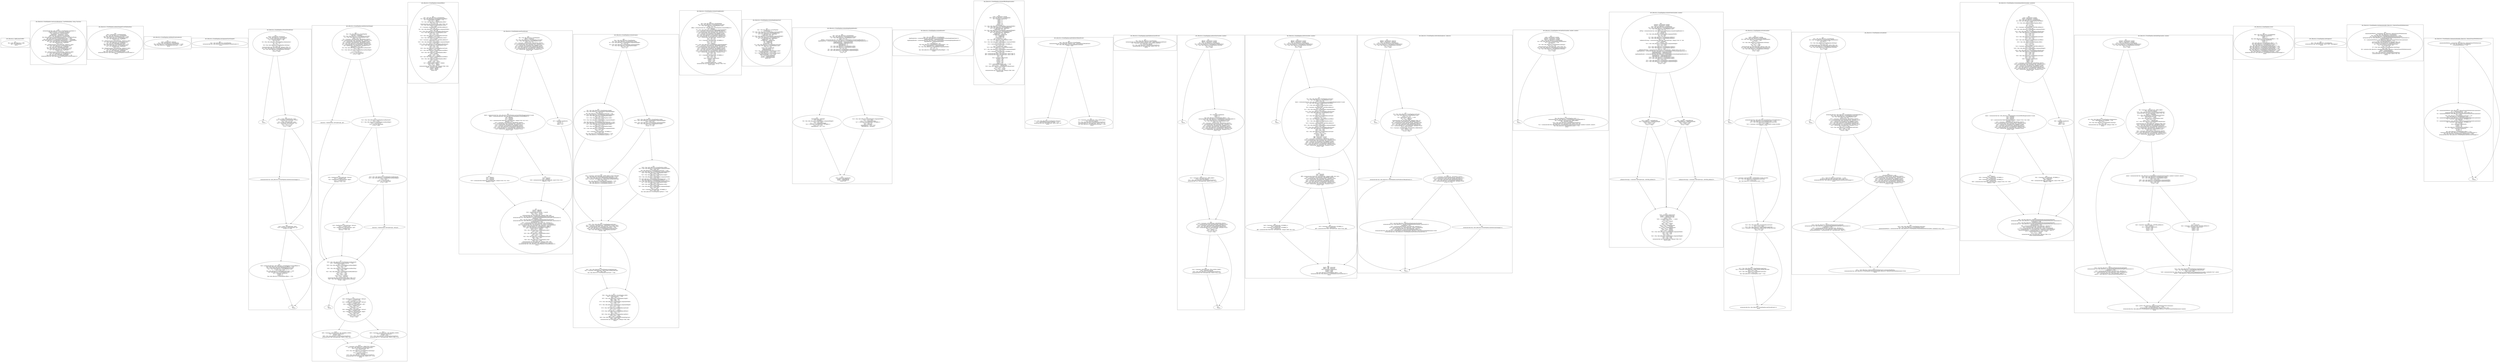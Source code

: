 digraph "44.ts" {
subgraph "cluster_@ts_files/44.ts: %dflt.[static]%dflt()" {
  label="@ts_files/44.ts: %dflt.[static]%dflt()";
  Node33240 [label="id:0
      this = this: @ts_files/44.ts: %dflt
      TAG = 'EventPipeline'
      return"];
}
subgraph "cluster_@ts_files/44.ts: EventPipeline.constructor(Broadcast, UserFileDataItem, string, Function)" {
  label="@ts_files/44.ts: EventPipeline.constructor(Broadcast, UserFileDataItem, string, Function)";
  Node83440 [label="id:0
      instanceinvoke this.<@ts_files/44.ts: EventPipeline.%instInit()>()
      broadCastParam = parameter0: Broadcast
      item = parameter1: UserFileDataItem
      timeStamp = parameter2: string
      updateMatrix = parameter3: Function
      this = this: @ts_files/44.ts: EventPipeline
      this.<@ts_files/44.ts: EventPipeline.broadCast> = broadCastParam
      this.<@ts_files/44.ts: EventPipeline.item> = item
      this.<@ts_files/44.ts: EventPipeline.timeStamp> = timeStamp
      this.<@ts_files/44.ts: EventPipeline.updateMatrix> = updateMatrix
      %0 = this.<@ts_files/44.ts: EventPipeline.item>
      %1 = %0.<@%unk/%unk: .imgWidth>
      if %1 === 0
      %2 = MediaConstants.<@%unk/%unk: .DEFAULT_SIZE>
      %3 = this.<@ts_files/44.ts: EventPipeline.item>
      %2 = %3.<@%unk/%unk: .imgWidth>
      this.<@ts_files/44.ts: EventPipeline.width> = %2
      %4 = this.<@ts_files/44.ts: EventPipeline.item>
      %5 = %4.<@%unk/%unk: .imgHeight>
      if %5 === 0
      %6 = MediaConstants.<@%unk/%unk: .DEFAULT_SIZE>
      %7 = this.<@ts_files/44.ts: EventPipeline.item>
      %6 = %7.<@%unk/%unk: .imgHeight>
      this.<@ts_files/44.ts: EventPipeline.height> = %6
      instanceinvoke this.<@ts_files/44.ts: EventPipeline.evaluateScales()>()
      return"];
}
subgraph "cluster_@ts_files/44.ts: EventPipeline.onDataChanged(UserFileDataItem)" {
  label="@ts_files/44.ts: EventPipeline.onDataChanged(UserFileDataItem)";
  Node57590 [label="id:0
      item = parameter0: UserFileDataItem
      this = this: @ts_files/44.ts: EventPipeline
      this.<@ts_files/44.ts: EventPipeline.item> = item
      %0 = this.<@ts_files/44.ts: EventPipeline.item>
      %1 = %0.<@%unk/%unk: .imgWidth>
      if %1 === 0
      %2 = MediaConstants.<@%unk/%unk: .DEFAULT_SIZE>
      %3 = this.<@ts_files/44.ts: EventPipeline.item>
      %2 = %3.<@%unk/%unk: .imgWidth>
      this.<@ts_files/44.ts: EventPipeline.width> = %2
      %4 = this.<@ts_files/44.ts: EventPipeline.item>
      %5 = %4.<@%unk/%unk: .imgHeight>
      if %5 === 0
      %6 = MediaConstants.<@%unk/%unk: .DEFAULT_SIZE>
      %7 = this.<@ts_files/44.ts: EventPipeline.item>
      %6 = %7.<@%unk/%unk: .imgHeight>
      this.<@ts_files/44.ts: EventPipeline.height> = %6
      instanceinvoke this.<@ts_files/44.ts: EventPipeline.evaluateScales()>()
      return"];
}
subgraph "cluster_@ts_files/44.ts: EventPipeline.setDefaultScale(unknown)" {
  label="@ts_files/44.ts: EventPipeline.setDefaultScale(unknown)";
  Node52150 [label="id:0
      scale = parameter0: unknown
      this = this: @ts_files/44.ts: EventPipeline
      this.<@ts_files/44.ts: EventPipeline.defaultScale> = scale
      this.<@ts_files/44.ts: EventPipeline.lastScale> = scale
      return"];
}
subgraph "cluster_@ts_files/44.ts: EventPipeline.onComponentSizeChanged()" {
  label="@ts_files/44.ts: EventPipeline.onComponentSizeChanged()";
  Node51630 [label="id:0
      this = this: @ts_files/44.ts: EventPipeline
      instanceinvoke this.<@ts_files/44.ts: EventPipeline.evaluateScales()>()
      return"];
}
subgraph "cluster_@ts_files/44.ts: EventPipeline.onTouch(TouchEvent)" {
  label="@ts_files/44.ts: EventPipeline.onTouch(TouchEvent)";
  Node46670 [label="id:0
      event = parameter0: TouchEvent
      this = this: @ts_files/44.ts: EventPipeline
      %0 = event.<@%unk/%unk: .type>
      %1 = 'onTouch trigger: ' + %0
      %2 = %1 + ', '
      %3 = this.<@ts_files/44.ts: EventPipeline.isInAnimation>
      %4 = %2 + %3
      %5 = %4 + ', '
      %6 = this.<@ts_files/44.ts: EventPipeline.isExiting>
      %7 = %5 + %6
      instanceinvoke Log.<@%unk/%unk: .debug()>(TAG, %7)
      %8 = this.<@ts_files/44.ts: EventPipeline.isInAnimation>
      %9 = this.<@ts_files/44.ts: EventPipeline.isExiting>
      %10 = %8 || %9
      if %10 != false"];
  Node46671 [label="id:1
      return"];
  Node46672 [label="id:2
      %11 = event.<@%unk/%unk: .type>
      %12 = TouchType.<@%unk/%unk: .Down>
      %13 = %11 === %12
      %14 = event.<@%unk/%unk: .type>
      %15 = TouchType.<@%unk/%unk: .Up>
      %16 = %14 === %15
      %17 = %13 || %16
      if %17 != false"];
  Node46673 [label="id:3
      instanceinvoke this.<@ts_files/44.ts: EventPipeline.emitDirectionChange()>()"];
  Node46674 [label="id:4
      %18 = event.<@%unk/%unk: .type>
      %19 = TouchType.<@%unk/%unk: .Up>
      if %18 === %19"];
  Node46675 [label="id:5
      %20 = instanceinvoke this.<@ts_files/44.ts: EventPipeline.evaluateOffset()>()
      this.<@ts_files/44.ts: EventPipeline.lastOffset> = %20
      %21 = this.<@ts_files/44.ts: EventPipeline.lastScale>
      %22 = this.<@ts_files/44.ts: EventPipeline.scale>
      %23 = %21 * %22
      this.<@ts_files/44.ts: EventPipeline.lastScale> = %23
      this.<@ts_files/44.ts: EventPipeline.scale> = 1
      %24 = newarray (number)[2]
      %24[0] = 0
      %24[1] = 0
      this.<@ts_files/44.ts: EventPipeline.offset> = %24"];
  Node46676 [label="id:6
      return"];
  Node46670 -> Node46671;
  Node46670 -> Node46672;
  Node46672 -> Node46673;
  Node46672 -> Node46674;
  Node46673 -> Node46674;
  Node46674 -> Node46675;
  Node46674 -> Node46676;
  Node46675 -> Node46676;
}
subgraph "cluster_@ts_files/44.ts: EventPipeline.emitDirectionChange()" {
  label="@ts_files/44.ts: EventPipeline.emitDirectionChange()";
  Node48440 [label="id:0
      this = this: @ts_files/44.ts: EventPipeline
      direction = undefined
      %0 = this.<@ts_files/44.ts: EventPipeline.lastScale>
      %1 = this.<@ts_files/44.ts: EventPipeline.scale>
      scale = %0 * %1
      %2 = Constants.<@%unk/%unk: .RESERVED_DIGITS>
      %3 = instanceinvoke scale.<@%unk/%unk: .toFixed()>(%2)
      %4 = staticinvoke <@%unk/%unk: .Number()>(%3)
      %5 = Constants.<@%unk/%unk: .RESERVED_DIGITS>
      %6 = this.<@ts_files/44.ts: EventPipeline.defaultScale>
      %7 = instanceinvoke %6.<@%unk/%unk: .toFixed()>(%5)
      %8 = staticinvoke <@%unk/%unk: .Number()>(%7)
      isEnlarged = %4 > %8
      %9 = this.<@ts_files/44.ts: EventPipeline.hasReachLeft>
      %10 = !%9
      %11 = this.<@ts_files/44.ts: EventPipeline.hasReachRight>
      %12 = !%11
      %13 = %10 && %12
      %14 = %13 && isEnlarged
      if %14 != false"];
  Node48441 [label="id:1
      direction = PanDirection.<@%unk/%unk: .All>"];
  Node48442 [label="id:2
      %15 = this.<@ts_files/44.ts: EventPipeline.hasReachLeft>
      %16 = !%15
      %17 = this.<@ts_files/44.ts: EventPipeline.hasReachRight>
      %18 = %16 && %17
      %19 = %18 && isEnlarged
      if %19 != false"];
  Node48443 [label="id:3
      %20 = PanDirection.<@%unk/%unk: .Vertical>
      %21 = <number>%20
      %22 = PanDirection.<@%unk/%unk: .Right>
      %23 = <number>%22
      direction = %21 | %23"];
  Node48444 [label="id:4
      %24 = this.<@ts_files/44.ts: EventPipeline.hasReachLeft>
      %25 = this.<@ts_files/44.ts: EventPipeline.hasReachRight>
      %26 = !%25
      %27 = %24 && %26
      %28 = %27 && isEnlarged
      if %28 != false"];
  Node48445 [label="id:5
      %29 = PanDirection.<@%unk/%unk: .Vertical>
      %30 = <number>%29
      %31 = PanDirection.<@%unk/%unk: .Left>
      %32 = <number>%31
      direction = %30 | %32"];
  Node48446 [label="id:6
      direction = PanDirection.<@%unk/%unk: .Vertical>"];
  Node48447 [label="id:7
      %33 = this.<@ts_files/44.ts: EventPipeline.hasReachLeft>
      %34 = 'emitDirectionChange reaches: ' + %33
      %35 = %34 + ', '
      %36 = this.<@ts_files/44.ts: EventPipeline.hasReachRight>
      %37 = %35 + %36
      %38 = %37 + ', '
      %39 = this.<@ts_files/44.ts: EventPipeline.hasReachTop>
      %40 = %38 + %39
      %41 = %40 + ', '
      %42 = this.<@ts_files/44.ts: EventPipeline.hasReachBottom>
      %43 = %41 + %42
      %44 = %43 + ', scale '
      %45 = %44 + scale
      %46 = %45 + ', direction: '
      %47 = %46 + direction
      instanceinvoke Log.<@%unk/%unk: .info()>(TAG, %47)
      %48 = this.<@ts_files/44.ts: EventPipeline.isExiting>
      if %48 != false"];
  Node48448 [label="id:8
      return"];
  Node48449 [label="id:9
      %49 = PanDirection.<@%unk/%unk: .Vertical>
      %50 = <number>%49
      %51 = direction === %50
      %52 = PanDirection.<@%unk/%unk: .Vertical>
      %53 = <number>%52
      %54 = PanDirection.<@%unk/%unk: .Left>
      %55 = <number>%54
      %56 = %53 | %55
      %57 = direction === %56
      %58 = %51 || %57
      %59 = PanDirection.<@%unk/%unk: .Vertical>
      %60 = <number>%59
      %61 = PanDirection.<@%unk/%unk: .Right>
      %62 = <number>%61
      %63 = %60 | %62
      %64 = direction === %63
      %65 = %58 || %64
      if %65 != false"];
  Node484410 [label="id:10
      %66 = Constants.<@%unk/%unk: .SET_DISABLE_SWIPE>
      %67 = newarray (boolean)[1]
      %67[0] = false
      %68 = this.<@ts_files/44.ts: EventPipeline.broadCast>
      instanceinvoke %68.<@%unk/%unk: .emit()>(%66, %67)"];
  Node484411 [label="id:11
      %69 = Constants.<@%unk/%unk: .SET_DISABLE_SWIPE>
      %70 = newarray (boolean)[1]
      %70[0] = true
      %71 = this.<@ts_files/44.ts: EventPipeline.broadCast>
      instanceinvoke %71.<@%unk/%unk: .emit()>(%69, %70)"];
  Node484412 [label="id:12
      %72 = Constants.<@%unk/%unk: .DIRECTION_CHANGE>
      %73 = this.<@ts_files/44.ts: EventPipeline.item>
      %74 = %73.<@%unk/%unk: .uri>
      %75 = %72 + %74
      %76 = this.<@ts_files/44.ts: EventPipeline.timeStamp>
      %77 = %75 + %76
      %78 = newarray (number)[1]
      %78[0] = direction
      %79 = this.<@ts_files/44.ts: EventPipeline.broadCast>
      instanceinvoke %79.<@%unk/%unk: .emit()>(%77, %78)
      return"];
  Node48440 -> Node48441;
  Node48440 -> Node48442;
  Node48441 -> Node48447;
  Node48442 -> Node48443;
  Node48442 -> Node48444;
  Node48443 -> Node48447;
  Node48444 -> Node48445;
  Node48444 -> Node48446;
  Node48445 -> Node48447;
  Node48446 -> Node48447;
  Node48447 -> Node48448;
  Node48447 -> Node48449;
  Node48449 -> Node484410;
  Node48449 -> Node484411;
  Node484410 -> Node484412;
  Node484411 -> Node484412;
}
subgraph "cluster_@ts_files/44.ts: EventPipeline.evaluateOffset()" {
  label="@ts_files/44.ts: EventPipeline.evaluateOffset()";
  Node43720 [label="id:0
      this = this: @ts_files/44.ts: EventPipeline
      %0 = this.<@ts_files/44.ts: EventPipeline.lastOffset>
      %1 = 'evaluateOffset lastOffset: ' + %0
      %2 = %1 + ', offset: '
      %3 = this.<@ts_files/44.ts: EventPipeline.offset>
      %4 = %2 + %3
      instanceinvoke Log.<@%unk/%unk: .info()>(TAG, %4)
      %5 = this.<@ts_files/44.ts: EventPipeline.center>
      %6 = %5[0]
      %7 = Constants.<@%unk/%unk: .CENTER_DEFAULT>
      %8 = %6 - %7
      %9 = this.<@ts_files/44.ts: EventPipeline.componentWidth>
      %10 = %8 * %9
      %11 = this.<@ts_files/44.ts: EventPipeline.defaultScale>
      %12 = this.<@ts_files/44.ts: EventPipeline.scale>
      %13 = %11 - %12
      %14 = %10 * %13
      %15 = this.<@ts_files/44.ts: EventPipeline.lastScale>
      centerX = %14 * %15
      %16 = this.<@ts_files/44.ts: EventPipeline.center>
      %17 = %16[1]
      %18 = Constants.<@%unk/%unk: .CENTER_DEFAULT>
      %19 = %17 - %18
      %20 = this.<@ts_files/44.ts: EventPipeline.componentHeight>
      %21 = %19 * %20
      %22 = this.<@ts_files/44.ts: EventPipeline.defaultScale>
      %23 = this.<@ts_files/44.ts: EventPipeline.scale>
      %24 = %22 - %23
      %25 = %21 * %24
      %26 = this.<@ts_files/44.ts: EventPipeline.lastScale>
      centerY = %25 * %26
      %27 = this.<@ts_files/44.ts: EventPipeline.lastOffset>
      %28 = %27[0]
      %29 = this.<@ts_files/44.ts: EventPipeline.offset>
      %30 = %29[0]
      %31 = %28 + %30
      offsetX = %31 + centerX
      %32 = this.<@ts_files/44.ts: EventPipeline.lastOffset>
      %33 = %32[1]
      %34 = this.<@ts_files/44.ts: EventPipeline.offset>
      %35 = %34[1]
      %36 = %33 + %35
      offsetY = %36 + centerY
      %37 = 'evaluateOffset offsetX: ' + offsetX
      %38 = %37 + ', offsetY: '
      %39 = %38 + offsetY
      instanceinvoke Log.<@%unk/%unk: .debug()>(TAG, %39)
      %40 = newarray (unknown)[2]
      %40[0] = offsetX
      %40[1] = offsetY
      return %40"];
}
subgraph "cluster_@ts_files/44.ts: EventPipeline.emitTouchEvent()" {
  label="@ts_files/44.ts: EventPipeline.emitTouchEvent()";
  Node43620 [label="id:0
      this = this: @ts_files/44.ts: EventPipeline
      offset = undefined
      %0 = this.<@ts_files/44.ts: EventPipeline.lastScale>
      %1 = this.<@ts_files/44.ts: EventPipeline.scale>
      scale = %0 * %1
      %2 = Constants.<@%unk/%unk: .RESERVED_DIGITS>
      %3 = instanceinvoke scale.<@%unk/%unk: .toFixed()>(%2)
      %4 = staticinvoke <@%unk/%unk: .Number()>(%3)
      %5 = Constants.<@%unk/%unk: .RESERVED_DIGITS>
      %6 = this.<@ts_files/44.ts: EventPipeline.defaultScale>
      %7 = instanceinvoke %6.<@%unk/%unk: .toFixed()>(%5)
      %8 = staticinvoke <@%unk/%unk: .Number()>(%7)
      if %4 > %8"];
  Node43621 [label="id:1
      limits = instanceinvoke this.<@ts_files/44.ts: EventPipeline.evaluateOffsetRange(number)>(scale)
      offset = instanceinvoke this.<@ts_files/44.ts: EventPipeline.evaluateOffset()>()
      %9 = offset[0]
      %10 = limits[0]
      %11 = limits[1]
      %12 = instanceinvoke MathUtils.<@%unk/%unk: .clamp()>(%9, %10, %11)
      offset[0] = %12
      %13 = Constants.<@%unk/%unk: .RESERVED_DIGITS>
      %14 = instanceinvoke scale.<@%unk/%unk: .toFixed()>(%13)
      %15 = staticinvoke <@%unk/%unk: .Number()>(%14)
      %16 = Constants.<@%unk/%unk: .RESERVED_DIGITS>
      %17 = this.<@ts_files/44.ts: EventPipeline.defaultScale>
      %18 = instanceinvoke %17.<@%unk/%unk: .toFixed()>(%16)
      %19 = staticinvoke <@%unk/%unk: .Number()>(%18)
      if %15 > %19"];
  Node43622 [label="id:2
      %20 = offset[1]
      %21 = limits[2]
      %22 = limits[3]
      %23 = instanceinvoke MathUtils.<@%unk/%unk: .clamp()>(%20, %21, %22)
      offset[1] = %23"];
  Node43623 [label="id:3
      %24 = limits[2]
      %25 = offset[1]
      %26 = instanceinvoke Math.<@%unk/%unk: .max()>(%24, %25)
      offset[1] = %26"];
  Node43624 [label="id:4
      %27 = newarray (number)[2]
      %27[0] = 0
      %27[1] = 0
      offset = %27"];
  Node43625 [label="id:5
      moveX = offset[0]
      moveY = offset[1]
      %28 = 'emitTouchEvent moveX: ' + moveX
      %29 = %28 + ', moveY: '
      %30 = %29 + moveY
      instanceinvoke Log.<@%unk/%unk: .debug()>(TAG, %30)
      %31 = new @ts_files/44.ts: %AC$EventPipeline$emitTouchEvent$0
      instanceinvoke %31.<@ts_files/44.ts: %AC$EventPipeline$emitTouchEvent$0.constructor()>()
      scaleOption = %31
      %32 = new @ts_files/44.ts: %AC$EventPipeline$emitTouchEvent$1
      instanceinvoke %32.<@ts_files/44.ts: %AC$EventPipeline$emitTouchEvent$1.constructor()>()
      translateOption = %32
      %33 = instanceinvoke Matrix4.<@%unk/%unk: .identity()>()
      %34 = instanceinvoke %33.<@%unk/%unk: .scale()>(scaleOption)
      %35 = instanceinvoke %34.<@%unk/%unk: .translate()>(translateOption)
      matrix = instanceinvoke %35.<@%unk/%unk: .copy()>()
      %36 = this.<@ts_files/44.ts: EventPipeline.lastOffset>
      %37 = 'emitTouchEvent lastOffset: ' + %36
      %38 = %37 + ', offset: '
      %39 = this.<@ts_files/44.ts: EventPipeline.offset>
      %40 = %38 + %39
      %41 = %40 + ',center: '
      %42 = this.<@ts_files/44.ts: EventPipeline.center>
      %43 = %41 + %42
      %44 = %43 + ', scale: '
      %45 = this.<@ts_files/44.ts: EventPipeline.lastScale>
      %46 = %44 + %45
      %47 = %46 + ', '
      %48 = this.<@ts_files/44.ts: EventPipeline.scale>
      %49 = %47 + %48
      instanceinvoke Log.<@%unk/%unk: .debug()>(TAG, %49)
      instanceinvoke this.<@%unk/%unk: .updateMatrix()>(matrix)
      instanceinvoke this.<@ts_files/44.ts: EventPipeline.evaluateBounds()>()
      return"];
  Node43620 -> Node43621;
  Node43620 -> Node43624;
  Node43621 -> Node43622;
  Node43621 -> Node43623;
  Node43622 -> Node43625;
  Node43623 -> Node43625;
  Node43624 -> Node43625;
}
subgraph "cluster_@ts_files/44.ts: EventPipeline.evaluateScales()" {
  label="@ts_files/44.ts: EventPipeline.evaluateScales()";
  Node43600 [label="id:0
      this = this: @ts_files/44.ts: EventPipeline
      %0 = this.<@ts_files/44.ts: EventPipeline.width>
      %1 = this.<@ts_files/44.ts: EventPipeline.componentHeight>
      %2 = %0 * %1
      %3 = this.<@ts_files/44.ts: EventPipeline.componentWidth>
      %4 = this.<@ts_files/44.ts: EventPipeline.height>
      %5 = %3 * %4
      if %2 < %5"];
  Node43601 [label="id:1
      %6 = this.<@ts_files/44.ts: EventPipeline.height>
      %7 = this.<@ts_files/44.ts: EventPipeline.componentHeight>
      %8 = %6 / %7
      this.<@ts_files/44.ts: EventPipeline.maxScale> = %8
      %9 = this.<@ts_files/44.ts: EventPipeline.componentWidth>
      %10 = this.<@ts_files/44.ts: EventPipeline.height>
      %11 = %9 * %10
      %12 = this.<@ts_files/44.ts: EventPipeline.width>
      %13 = %11 / %12
      %14 = this.<@ts_files/44.ts: EventPipeline.componentHeight>
      %15 = %13 / %14
      this.<@ts_files/44.ts: EventPipeline.doubleTapScale> = %15
      %16 = this.<@ts_files/44.ts: EventPipeline.componentHeight>
      %17 = this.<@ts_files/44.ts: EventPipeline.width>
      %18 = %16 * %17
      %19 = this.<@ts_files/44.ts: EventPipeline.height>
      %20 = %18 / %19
      %21 = this.<@ts_files/44.ts: EventPipeline.componentWidth>
      %22 = %20 / %21
      %23 = 1 - %22
      %24 = Constants.<@%unk/%unk: .NUMBER_2>
      %25 = %23 / %24
      this.<@ts_files/44.ts: EventPipeline.leftMost> = %25
      this.<@ts_files/44.ts: EventPipeline.topMost> = 0"];
  Node43602 [label="id:2
      %26 = this.<@ts_files/44.ts: EventPipeline.width>
      %27 = this.<@ts_files/44.ts: EventPipeline.componentHeight>
      %28 = %26 * %27
      %29 = this.<@ts_files/44.ts: EventPipeline.componentWidth>
      %30 = this.<@ts_files/44.ts: EventPipeline.height>
      %31 = %29 * %30
      if %28 === %31"];
  Node43603 [label="id:3
      %32 = Constants.<@%unk/%unk: .SAME_RATIO_SCALE_FACTOR>
      this.<@ts_files/44.ts: EventPipeline.doubleTapScale> = %32
      %33 = this.<@ts_files/44.ts: EventPipeline.doubleTapScale>
      %34 = Constants.<@%unk/%unk: .MAX_SCALE_EXTRA_FACTOR>
      %35 = %33 * %34
      this.<@ts_files/44.ts: EventPipeline.maxScale> = %35
      this.<@ts_files/44.ts: EventPipeline.leftMost> = 0
      this.<@ts_files/44.ts: EventPipeline.topMost> = 0"];
  Node43604 [label="id:4
      %36 = this.<@ts_files/44.ts: EventPipeline.width>
      %37 = this.<@ts_files/44.ts: EventPipeline.componentWidth>
      %38 = %36 / %37
      this.<@ts_files/44.ts: EventPipeline.maxScale> = %38
      %39 = this.<@ts_files/44.ts: EventPipeline.componentHeight>
      %40 = this.<@ts_files/44.ts: EventPipeline.width>
      %41 = %39 * %40
      %42 = this.<@ts_files/44.ts: EventPipeline.height>
      %43 = %41 / %42
      %44 = this.<@ts_files/44.ts: EventPipeline.componentWidth>
      %45 = %43 / %44
      this.<@ts_files/44.ts: EventPipeline.doubleTapScale> = %45
      this.<@ts_files/44.ts: EventPipeline.leftMost> = 0
      %46 = this.<@ts_files/44.ts: EventPipeline.componentWidth>
      %47 = this.<@ts_files/44.ts: EventPipeline.height>
      %48 = %46 * %47
      %49 = this.<@ts_files/44.ts: EventPipeline.width>
      %50 = %48 / %49
      %51 = this.<@ts_files/44.ts: EventPipeline.componentHeight>
      %52 = %50 / %51
      %53 = 1 - %52
      %54 = Constants.<@%unk/%unk: .NUMBER_2>
      %55 = %53 / %54
      this.<@ts_files/44.ts: EventPipeline.topMost> = %55"];
  Node43605 [label="id:5
      %56 = this.<@ts_files/44.ts: EventPipeline.maxScale>
      %57 = Constants.<@%unk/%unk: .COMPONENT_SCALE_CEIL>
      %58 = instanceinvoke Math.<@%unk/%unk: .max()>(%56, %57)
      this.<@ts_files/44.ts: EventPipeline.maxScale> = %58
      %59 = this.<@ts_files/44.ts: EventPipeline.doubleTapScale>
      %60 = this.<@ts_files/44.ts: EventPipeline.maxScale>
      if %59 > %60"];
  Node43606 [label="id:6
      %61 = this.<@ts_files/44.ts: EventPipeline.doubleTapScale>
      %62 = Constants.<@%unk/%unk: .MAX_SCALE_EXTRA_FACTOR>
      %63 = %61 * %62
      this.<@ts_files/44.ts: EventPipeline.maxScale> = %63"];
  Node43607 [label="id:7
      %64 = this.<@ts_files/44.ts: EventPipeline.width>
      %65 = 'evaluateScales: ' + %64
      %66 = %65 + '*'
      %67 = this.<@ts_files/44.ts: EventPipeline.height>
      %68 = %66 + %67
      %69 = %68 + ' &'
      %70 = this.<@ts_files/44.ts: EventPipeline.componentWidth>
      %71 = %69 + %70
      %72 = %71 + '*'
      %73 = this.<@ts_files/44.ts: EventPipeline.componentHeight>
      %74 = %72 + %73
      %75 = %74 + ',max: '
      %76 = this.<@ts_files/44.ts: EventPipeline.maxScale>
      %77 = %75 + %76
      %78 = %77 + ', most: ['
      %79 = this.<@ts_files/44.ts: EventPipeline.leftMost>
      %80 = %78 + %79
      %81 = %80 + ','
      %82 = this.<@ts_files/44.ts: EventPipeline.topMost>
      %83 = %81 + %82
      %84 = %83 + '], double: '
      %85 = this.<@ts_files/44.ts: EventPipeline.doubleTapScale>
      %86 = %84 + %85
      instanceinvoke Log.<@%unk/%unk: .debug()>(TAG, %86)
      return"];
  Node43600 -> Node43601;
  Node43600 -> Node43602;
  Node43601 -> Node43605;
  Node43602 -> Node43603;
  Node43602 -> Node43604;
  Node43603 -> Node43605;
  Node43604 -> Node43605;
  Node43605 -> Node43606;
  Node43605 -> Node43607;
  Node43606 -> Node43607;
}
subgraph "cluster_@ts_files/44.ts: EventPipeline.evaluateCompBounds()" {
  label="@ts_files/44.ts: EventPipeline.evaluateCompBounds()";
  Node47750 [label="id:0
      this = this: @ts_files/44.ts: EventPipeline
      %0 = this.<@ts_files/44.ts: EventPipeline.lastScale>
      %1 = this.<@ts_files/44.ts: EventPipeline.scale>
      scale = %0 * %1
      offset = instanceinvoke this.<@ts_files/44.ts: EventPipeline.evaluateOffset()>()
      %2 = offset[0]
      %3 = this.<@ts_files/44.ts: EventPipeline.componentWidth>
      %4 = Constants.<@%unk/%unk: .RESERVED_DIGITS>
      %5 = instanceinvoke scale.<@%unk/%unk: .toFixed()>(%4)
      %6 = staticinvoke <@%unk/%unk: .Number()>(%5)
      %7 = Constants.<@%unk/%unk: .RESERVED_DIGITS>
      %8 = this.<@ts_files/44.ts: EventPipeline.defaultScale>
      %9 = instanceinvoke %8.<@%unk/%unk: .toFixed()>(%7)
      %10 = staticinvoke <@%unk/%unk: .Number()>(%9)
      %11 = %6 - %10
      %12 = %3 * %11
      %13 = Constants.<@%unk/%unk: .NUMBER_2>
      %14 = %12 / %13
      %15 = %2 - %14
      %16 = offset[1]
      %17 = this.<@ts_files/44.ts: EventPipeline.componentHeight>
      %18 = Constants.<@%unk/%unk: .RESERVED_DIGITS>
      %19 = instanceinvoke scale.<@%unk/%unk: .toFixed()>(%18)
      %20 = staticinvoke <@%unk/%unk: .Number()>(%19)
      %21 = Constants.<@%unk/%unk: .RESERVED_DIGITS>
      %22 = this.<@ts_files/44.ts: EventPipeline.defaultScale>
      %23 = instanceinvoke %22.<@%unk/%unk: .toFixed()>(%21)
      %24 = staticinvoke <@%unk/%unk: .Number()>(%23)
      %25 = %20 - %24
      %26 = %17 * %25
      %27 = Constants.<@%unk/%unk: .NUMBER_2>
      %28 = %26 / %27
      %29 = %16 - %28
      %30 = newarray (unknown)[2]
      %30[0] = %15
      %30[1] = %29
      result = %30
      %31 = 'evaluateCompBounds: ' + result
      instanceinvoke Log.<@%unk/%unk: .debug()>(TAG, %31)
      return result"];
}
subgraph "cluster_@ts_files/44.ts: EventPipeline.evaluateImgDisplaySize()" {
  label="@ts_files/44.ts: EventPipeline.evaluateImgDisplaySize()";
  Node51790 [label="id:0
      this = this: @ts_files/44.ts: EventPipeline
      screenScale = 1
      %0 = this.<@ts_files/44.ts: EventPipeline.componentWidth>
      %1 = this.<@ts_files/44.ts: EventPipeline.item>
      %2 = %1.<@%unk/%unk: .imgWidth>
      widthScale = %0 / %2
      %3 = this.<@ts_files/44.ts: EventPipeline.componentHeight>
      %4 = this.<@ts_files/44.ts: EventPipeline.item>
      %5 = %4.<@%unk/%unk: .imgHeight>
      heightScale = %3 / %5
      if widthScale > heightScale
      %6 = heightScale
      %6 = widthScale
      screenScale = %6
      %7 = this.<@ts_files/44.ts: EventPipeline.lastScale>
      %8 = this.<@ts_files/44.ts: EventPipeline.scale>
      %9 = %7 * %8
      scale = %9 * screenScale
      imgDisplayWidth = 0
      imgDisplayHeight = 0
      %10 = this.<@ts_files/44.ts: EventPipeline.width>
      imgDisplayWidth = %10 * scale
      %11 = this.<@ts_files/44.ts: EventPipeline.height>
      imgDisplayHeight = %11 * scale
      %12 = newarray (number)[2]
      %12[0] = imgDisplayWidth
      %12[1] = imgDisplayHeight
      return %12"];
}
subgraph "cluster_@ts_files/44.ts: EventPipeline.evaluateImgDisplayBounds()" {
  label="@ts_files/44.ts: EventPipeline.evaluateImgDisplayBounds()";
  Node53870 [label="id:0
      this = this: @ts_files/44.ts: EventPipeline
      %0 = this.<@ts_files/44.ts: EventPipeline.lastScale>
      %1 = this.<@ts_files/44.ts: EventPipeline.scale>
      scale = %0 * %1
      leftTop = instanceinvoke this.<@ts_files/44.ts: EventPipeline.evaluateCompBounds()>()
      imgDisplaySize = instanceinvoke this.<@ts_files/44.ts: EventPipeline.evaluateImgDisplaySize()>()
      imgDisplayWidth = imgDisplaySize[0]
      imgDisplayHeight = imgDisplaySize[1]
      imgLeftBound = 0
      imgTopBound = 0
      %2 = this.<@ts_files/44.ts: EventPipeline.width>
      %3 = this.<@ts_files/44.ts: EventPipeline.height>
      %4 = %2 / %3
      %5 = this.<@ts_files/44.ts: EventPipeline.componentWidth>
      %6 = this.<@ts_files/44.ts: EventPipeline.componentHeight>
      %7 = %5 / %6
      if %4 > %7"];
  Node53871 [label="id:1
      imgLeftBound = leftTop[0]
      %8 = leftTop[1]
      %9 = this.<@ts_files/44.ts: EventPipeline.componentHeight>
      %10 = %9 * scale
      %11 = %10 - imgDisplayHeight
      %12 = Constants.<@%unk/%unk: .NUMBER_2>
      %13 = %11 / %12
      imgTopBound = %8 + %13"];
  Node53872 [label="id:2
      %14 = this.<@ts_files/44.ts: EventPipeline.componentWidth>
      %15 = %14 * scale
      %16 = %15 - imgDisplayWidth
      %17 = Constants.<@%unk/%unk: .NUMBER_2>
      %18 = %16 / %17
      %19 = leftTop[0]
      imgLeftBound = %18 + %19
      imgTopBound = leftTop[1]"];
  Node53873 [label="id:3
      %20 = newarray (number)[2]
      %20[0] = imgLeftBound
      %20[1] = imgTopBound
      return %20"];
  Node53870 -> Node53871;
  Node53870 -> Node53872;
  Node53871 -> Node53873;
  Node53872 -> Node53873;
}
subgraph "cluster_@ts_files/44.ts: EventPipeline.evaluateBounds()" {
  label="@ts_files/44.ts: EventPipeline.evaluateBounds()";
  Node43760 [label="id:0
      this = this: @ts_files/44.ts: EventPipeline
      imgDisplaySize = instanceinvoke this.<@ts_files/44.ts: EventPipeline.evaluateImgDisplaySize()>()
      imgDisplayWidth = imgDisplaySize[0]
      imgDisplayBounds = instanceinvoke this.<@ts_files/44.ts: EventPipeline.evaluateImgDisplayBounds()>()
      imgLeftBound = imgDisplayBounds[0]
      %0 = -1
      %1 = imgLeftBound > %0
      this.<@ts_files/44.ts: EventPipeline.hasReachLeft> = %1
      %2 = imgLeftBound + imgDisplayWidth
      %3 = this.<@ts_files/44.ts: EventPipeline.componentWidth>
      %4 = %3 + 1
      %5 = %2 < %4
      this.<@ts_files/44.ts: EventPipeline.hasReachRight> = %5
      return"];
}
subgraph "cluster_@ts_files/44.ts: EventPipeline.evaluateOffsetRange(number)" {
  label="@ts_files/44.ts: EventPipeline.evaluateOffsetRange(number)";
  Node55140 [label="id:0
      scale = parameter0: number
      this = this: @ts_files/44.ts: EventPipeline
      %0 = newarray (number)[4]
      %0[0] = 0
      %0[1] = 0
      %0[2] = 0
      %0[3] = 0
      result = %0
      screenScale = 1
      %1 = this.<@ts_files/44.ts: EventPipeline.componentWidth>
      %2 = this.<@ts_files/44.ts: EventPipeline.item>
      %3 = %2.<@%unk/%unk: .imgWidth>
      widthScale = %1 / %3
      %4 = this.<@ts_files/44.ts: EventPipeline.componentHeight>
      %5 = this.<@ts_files/44.ts: EventPipeline.item>
      %6 = %5.<@%unk/%unk: .imgHeight>
      heightScale = %4 / %6
      if widthScale > heightScale
      %7 = heightScale
      %7 = widthScale
      screenScale = %7
      %8 = screenScale * scale
      %9 = this.<@ts_files/44.ts: EventPipeline.width>
      %10 = %8 * %9
      %11 = this.<@ts_files/44.ts: EventPipeline.componentWidth>
      %12 = %10 - %11
      %13 = Constants.<@%unk/%unk: .NUMBER_2>
      left = %12 / %13
      %14 = screenScale * scale
      %15 = this.<@ts_files/44.ts: EventPipeline.height>
      %16 = %14 * %15
      %17 = this.<@ts_files/44.ts: EventPipeline.componentHeight>
      %18 = %16 - %17
      %19 = Constants.<@%unk/%unk: .NUMBER_2>
      top = %18 / %19
      top = instanceinvoke Math.<@%unk/%unk: .max()>(top, 0)
      left = instanceinvoke Math.<@%unk/%unk: .max()>(left, 0)
      %20 = -left
      %21 = -top
      %22 = newarray (unknown)[4]
      %22[0] = %20
      %22[1] = left
      %22[2] = %21
      %22[3] = top
      result = %22
      %23 = 'evaluateOffsetRange scale: ' + scale
      %24 = %23 + ', defaultScale: '
      %25 = this.<@ts_files/44.ts: EventPipeline.defaultScale>
      %26 = %24 + %25
      %27 = %26 + ', result: '
      %28 = %27 + result
      instanceinvoke Log.<@%unk/%unk: .debug()>(TAG, %28)
      return result"];
}
subgraph "cluster_@ts_files/44.ts: EventPipeline.emitPullDownToBackEvent()" {
  label="@ts_files/44.ts: EventPipeline.emitPullDownToBackEvent()";
  Node52320 [label="id:0
      this = this: @ts_files/44.ts: EventPipeline
      instanceinvoke Log.<@%unk/%unk: .debug()>(TAG, 'emitPullDownToBackEvent')
      %0 = this.<@ts_files/44.ts: EventPipeline.isExiting>
      if %0 != false"];
  Node52321 [label="id:1
      %1 = this.<@ts_files/44.ts: EventPipeline.isExiting>
      %2 = 'emitPullDownToBack isExiting: ' + %1
      instanceinvoke Log.<@%unk/%unk: .info()>(TAG, %2)
      return"];
  Node52322 [label="id:2
      %3 = Constants.<@%unk/%unk: .PULL_DOWN_END>
      %4 = newarray (any)[0]
      %5 = this.<@ts_files/44.ts: EventPipeline.broadCast>
      instanceinvoke %5.<@%unk/%unk: .emit()>(%3, %4)
      this.<@ts_files/44.ts: EventPipeline.isExiting> = true
      return"];
  Node52320 -> Node52321;
  Node52320 -> Node52322;
}
subgraph "cluster_@ts_files/44.ts: EventPipeline.emitPullDownCancelEvent()" {
  label="@ts_files/44.ts: EventPipeline.emitPullDownCancelEvent()";
  Node52500 [label="id:0
      this = this: @ts_files/44.ts: EventPipeline
      instanceinvoke Log.<@%unk/%unk: .debug()>(TAG, 'emitPullDownCancelEvent')
      %0 = Constants.<@%unk/%unk: .PULL_DOWN_CANCEL>
      %1 = newarray (any)[0]
      %2 = this.<@ts_files/44.ts: EventPipeline.broadCast>
      instanceinvoke %2.<@%unk/%unk: .emit()>(%0, %1)
      return"];
}
subgraph "cluster_@ts_files/44.ts: EventPipeline.onMoveStart(number, number)" {
  label="@ts_files/44.ts: EventPipeline.onMoveStart(number, number)";
  Node54300 [label="id:0
      offsetX = parameter0: number
      offsetY = parameter1: number
      this = this: @ts_files/44.ts: EventPipeline
      %0 = this.<@ts_files/44.ts: EventPipeline.isInAnimation>
      %1 = this.<@ts_files/44.ts: EventPipeline.isExiting>
      %2 = %0 || %1
      if %2 != false"];
  Node54301 [label="id:1
      return"];
  Node54302 [label="id:2
      %3 = newarray (number)[2]
      %3[0] = 0
      %3[1] = 0
      this.<@ts_files/44.ts: EventPipeline.offset> = %3
      instanceinvoke this.<@ts_files/44.ts: EventPipeline.evaluateBounds()>()
      %4 = this.<@ts_files/44.ts: EventPipeline.lastScale>
      %5 = this.<@ts_files/44.ts: EventPipeline.scale>
      scale = %4 * %5
      %6 = Constants.<@%unk/%unk: .RESERVED_DIGITS>
      %7 = instanceinvoke scale.<@%unk/%unk: .toFixed()>(%6)
      %8 = staticinvoke <@%unk/%unk: .Number()>(%7)
      %9 = Constants.<@%unk/%unk: .RESERVED_DIGITS>
      %10 = this.<@ts_files/44.ts: EventPipeline.defaultScale>
      %11 = instanceinvoke %10.<@%unk/%unk: .toFixed()>(%9)
      %12 = staticinvoke <@%unk/%unk: .Number()>(%11)
      if %8 > %12"];
  Node54303 [label="id:3
      %13 = Constants.<@%unk/%unk: .HIDE_BARS>
      %14 = newarray (any)[0]
      %15 = this.<@ts_files/44.ts: EventPipeline.broadCast>
      instanceinvoke %15.<@%unk/%unk: .emit()>(%13, %14)"];
  Node54304 [label="id:4
      %16 = Constants.<@%unk/%unk: .RESERVED_DIGITS>
      %17 = instanceinvoke scale.<@%unk/%unk: .toFixed()>(%16)
      %18 = Constants.<@%unk/%unk: .RESERVED_DIGITS>
      %19 = this.<@ts_files/44.ts: EventPipeline.defaultScale>
      %20 = instanceinvoke %19.<@%unk/%unk: .toFixed()>(%18)
      %21 = %17 === %20
      %22 = offsetY > 0
      %23 = %21 && %22
      if %23 != false"];
  Node54305 [label="id:5
      %24 = Constants.<@%unk/%unk: .PULL_DOWN_START>
      %25 = newarray (any)[0]
      %26 = this.<@ts_files/44.ts: EventPipeline.broadCast>
      instanceinvoke %26.<@%unk/%unk: .emit()>(%24, %25)"];
  Node54306 [label="id:6
      return"];
  Node54300 -> Node54301;
  Node54300 -> Node54302;
  Node54302 -> Node54303;
  Node54302 -> Node54304;
  Node54303 -> Node54304;
  Node54304 -> Node54305;
  Node54304 -> Node54306;
  Node54305 -> Node54306;
}
subgraph "cluster_@ts_files/44.ts: EventPipeline.onMove(number, number)" {
  label="@ts_files/44.ts: EventPipeline.onMove(number, number)";
  Node49040 [label="id:0
      offsetX = parameter0: number
      offsetY = parameter1: number
      this = this: @ts_files/44.ts: EventPipeline
      %0 = this.<@ts_files/44.ts: EventPipeline.isInAnimation>
      %1 = this.<@ts_files/44.ts: EventPipeline.isExiting>
      %2 = %0 || %1
      if %2 != false"];
  Node49041 [label="id:1
      return"];
  Node49042 [label="id:2
      %3 = this.<@ts_files/44.ts: EventPipeline.lastScale>
      %4 = this.<@ts_files/44.ts: EventPipeline.scale>
      scale = %3 * %4
      limits = instanceinvoke this.<@ts_files/44.ts: EventPipeline.evaluateOffsetRange(number)>(scale)
      %5 = this.<@ts_files/44.ts: EventPipeline.lastOffset>
      %6 = %5[0]
      %7 = this.<@ts_files/44.ts: EventPipeline.center>
      %8 = %7[0]
      %9 = Constants.<@%unk/%unk: .CENTER_DEFAULT>
      %10 = %8 - %9
      %11 = this.<@ts_files/44.ts: EventPipeline.componentWidth>
      %12 = %10 * %11
      %13 = this.<@ts_files/44.ts: EventPipeline.defaultScale>
      %14 = this.<@ts_files/44.ts: EventPipeline.scale>
      %15 = %13 - %14
      %16 = %12 * %15
      %17 = this.<@ts_files/44.ts: EventPipeline.lastScale>
      %18 = %16 * %17
      measureX = %6 + %18
      %19 = this.<@ts_files/44.ts: EventPipeline.lastOffset>
      %20 = %19[1]
      %21 = this.<@ts_files/44.ts: EventPipeline.center>
      %22 = %21[1]
      %23 = Constants.<@%unk/%unk: .CENTER_DEFAULT>
      %24 = %22 - %23
      %25 = this.<@ts_files/44.ts: EventPipeline.componentHeight>
      %26 = %24 * %25
      %27 = this.<@ts_files/44.ts: EventPipeline.defaultScale>
      %28 = this.<@ts_files/44.ts: EventPipeline.scale>
      %29 = %27 - %28
      %30 = %26 * %29
      %31 = this.<@ts_files/44.ts: EventPipeline.lastScale>
      %32 = %30 * %31
      measureY = %20 + %32
      moveX = offsetX
      moveY = offsetY
      offX = measureX + moveX
      offY = measureY + moveY
      %33 = Constants.<@%unk/%unk: .RESERVED_DIGITS>
      %34 = instanceinvoke scale.<@%unk/%unk: .toFixed()>(%33)
      %35 = staticinvoke <@%unk/%unk: .Number()>(%34)
      %36 = Constants.<@%unk/%unk: .RESERVED_DIGITS>
      %37 = this.<@ts_files/44.ts: EventPipeline.defaultScale>
      %38 = instanceinvoke %37.<@%unk/%unk: .toFixed()>(%36)
      %39 = staticinvoke <@%unk/%unk: .Number()>(%38)
      if %35 > %39"];
  Node49043 [label="id:3
      %40 = limits[0]
      %41 = limits[1]
      offX = instanceinvoke MathUtils.<@%unk/%unk: .clamp()>(offX, %40, %41)
      %42 = Constants.<@%unk/%unk: .RESERVED_DIGITS>
      %43 = instanceinvoke scale.<@%unk/%unk: .toFixed()>(%42)
      %44 = staticinvoke <@%unk/%unk: .Number()>(%43)
      %45 = Constants.<@%unk/%unk: .RESERVED_DIGITS>
      %46 = this.<@ts_files/44.ts: EventPipeline.defaultScale>
      %47 = instanceinvoke %46.<@%unk/%unk: .toFixed()>(%45)
      %48 = staticinvoke <@%unk/%unk: .Number()>(%47)
      if %44 > %48"];
  Node49044 [label="id:4
      %49 = Constants.<@%unk/%unk: .NUMBER_2>
      %50 = limits[%49]
      %51 = Constants.<@%unk/%unk: .NUMBER_3>
      %52 = limits[%51]
      offY = instanceinvoke MathUtils.<@%unk/%unk: .clamp()>(offY, %50, %52)"];
  Node49045 [label="id:5
      %53 = Constants.<@%unk/%unk: .NUMBER_2>
      %54 = limits[%53]
      offY = instanceinvoke Math.<@%unk/%unk: .max()>(%54, offY)"];
  Node49046 [label="id:6
      tmpX = offX - measureX
      tmpY = offY - measureY
      %55 = newarray (unknown)[2]
      %55[0] = tmpX
      %55[1] = tmpY
      this.<@ts_files/44.ts: EventPipeline.offset> = %55
      instanceinvoke this.<@ts_files/44.ts: EventPipeline.emitTouchEvent()>()
      return"];
  Node49040 -> Node49041;
  Node49040 -> Node49042;
  Node49042 -> Node49043;
  Node49042 -> Node49046;
  Node49043 -> Node49044;
  Node49043 -> Node49045;
  Node49044 -> Node49046;
  Node49045 -> Node49046;
}
subgraph "cluster_@ts_files/44.ts: EventPipeline.onMoveEnd(unknown, unknown)" {
  label="@ts_files/44.ts: EventPipeline.onMoveEnd(unknown, unknown)";
  Node54530 [label="id:0
      offsetX = parameter0: unknown
      offsetY = parameter1: unknown
      this = this: @ts_files/44.ts: EventPipeline
      %0 = this.<@ts_files/44.ts: EventPipeline.isInAnimation>
      %1 = this.<@ts_files/44.ts: EventPipeline.isExiting>
      %2 = %0 || %1
      if %2 != false"];
  Node54531 [label="id:1
      return"];
  Node54532 [label="id:2
      %3 = this.<@ts_files/44.ts: EventPipeline.lastScale>
      %4 = this.<@ts_files/44.ts: EventPipeline.scale>
      scale = %3 * %4
      %5 = 'onMoveEnd: scale is ' + scale
      %6 = %5 + ' offsetY is '
      %7 = %6 + offsetY
      instanceinvoke Log.<@%unk/%unk: .debug()>(TAG, %7)
      %8 = Constants.<@%unk/%unk: .RESERVED_DIGITS>
      %9 = instanceinvoke scale.<@%unk/%unk: .toFixed()>(%8)
      %10 = Constants.<@%unk/%unk: .RESERVED_DIGITS>
      %11 = this.<@ts_files/44.ts: EventPipeline.defaultScale>
      %12 = instanceinvoke %11.<@%unk/%unk: .toFixed()>(%10)
      %13 = %9 === %12
      %14 = Constants.<@%unk/%unk: .PULL_DOWN_THRESHOLD>
      %15 = offsetY > %14
      %16 = %13 && %15
      if %16 != false"];
  Node54533 [label="id:3
      instanceinvoke this.<@ts_files/44.ts: EventPipeline.emitPullDownToBackEvent()>()"];
  Node54534 [label="id:4
      %17 = Constants.<@%unk/%unk: .RESERVED_DIGITS>
      %18 = instanceinvoke scale.<@%unk/%unk: .toFixed()>(%17)
      %19 = Constants.<@%unk/%unk: .RESERVED_DIGITS>
      %20 = this.<@ts_files/44.ts: EventPipeline.defaultScale>
      %21 = instanceinvoke %20.<@%unk/%unk: .toFixed()>(%19)
      if %18 === %21"];
  Node54535 [label="id:5
      %22 = new @ts_files/44.ts: %AC$EventPipeline$onMoveEnd$2
      instanceinvoke %22.<@ts_files/44.ts: %AC$EventPipeline$onMoveEnd$2.constructor()>()
      scaleOption = %22
      %23 = instanceinvoke Matrix4.<@%unk/%unk: .identity()>()
      %24 = instanceinvoke %23.<@%unk/%unk: .scale()>(scaleOption)
      %25 = instanceinvoke %24.<@%unk/%unk: .copy()>()
      %26 = <@ts_files/44.ts: Matrix4TransitWithMatrix4x4>%25
      instanceinvoke this.<@ts_files/44.ts: EventPipeline.startAnimation(@ts_files/44.ts: Matrix4TransitWithMatrix4x4)>(%26)
      instanceinvoke this.<@ts_files/44.ts: EventPipeline.emitPullDownCancelEvent()>()"];
  Node54536 [label="id:6
      instanceinvoke this.<@ts_files/44.ts: EventPipeline.emitDirectionChange()>()"];
  Node54537 [label="id:7
      return"];
  Node54530 -> Node54531;
  Node54530 -> Node54532;
  Node54532 -> Node54533;
  Node54532 -> Node54534;
  Node54533 -> Node54537;
  Node54534 -> Node54535;
  Node54534 -> Node54536;
  Node54535 -> Node54537;
  Node54536 -> Node54537;
}
subgraph "cluster_@ts_files/44.ts: EventPipeline.onScaleStart(number, number, number)" {
  label="@ts_files/44.ts: EventPipeline.onScaleStart(number, number, number)";
  Node62360 [label="id:0
      scale = parameter0: number
      centerX = parameter1: number
      centerY = parameter2: number
      this = this: @ts_files/44.ts: EventPipeline
      %0 = this.<@ts_files/44.ts: EventPipeline.isInAnimation>
      %1 = 'onScaleStart: ' + %0
      %2 = %1 + ', '
      %3 = this.<@ts_files/44.ts: EventPipeline.isExiting>
      %4 = %2 + %3
      instanceinvoke Log.<@%unk/%unk: .info()>(TAG, %4)
      %5 = this.<@ts_files/44.ts: EventPipeline.isInAnimation>
      %6 = this.<@ts_files/44.ts: EventPipeline.isExiting>
      %7 = %5 || %6
      if %7 != false"];
  Node62361 [label="id:1
      return"];
  Node62362 [label="id:2
      this.<@ts_files/44.ts: EventPipeline.scale> = 1
      instanceinvoke this.<@ts_files/44.ts: EventPipeline.evaluateBounds()>()
      %8 = Constants.<@%unk/%unk: .HIDE_BARS>
      %9 = newarray (any)[0]
      %10 = this.<@ts_files/44.ts: EventPipeline.broadCast>
      instanceinvoke %10.<@%unk/%unk: .emit()>(%8, %9)
      %11 = instanceinvoke this.<@ts_files/44.ts: EventPipeline.evaluateCenter(number, number)>(centerX, centerY)
      this.<@ts_files/44.ts: EventPipeline.center> = %11
      return"];
  Node62360 -> Node62361;
  Node62360 -> Node62362;
}
subgraph "cluster_@ts_files/44.ts: EventPipeline.evaluateCenter(number, number)" {
  label="@ts_files/44.ts: EventPipeline.evaluateCenter(number, number)";
  Node57400 [label="id:0
      centerX = parameter0: number
      centerY = parameter1: number
      this = this: @ts_files/44.ts: EventPipeline
      %0 = this.<@ts_files/44.ts: EventPipeline.lastScale>
      %1 = this.<@ts_files/44.ts: EventPipeline.scale>
      scale = %0 * %1
      leftTop = instanceinvoke this.<@ts_files/44.ts: EventPipeline.evaluateCompBounds()>()
      %2 = leftTop[0]
      %3 = centerX - %2
      %4 = this.<@ts_files/44.ts: EventPipeline.componentWidth>
      %5 = %4 * scale
      %6 = %3 / %5
      %7 = this.<@ts_files/44.ts: EventPipeline.leftMost>
      %8 = this.<@ts_files/44.ts: EventPipeline.leftMost>
      %9 = 1 - %8
      cxRelativeToComp = instanceinvoke MathUtils.<@%unk/%unk: .clamp()>(%6, %7, %9)
      %10 = leftTop[1]
      %11 = centerY - %10
      %12 = this.<@ts_files/44.ts: EventPipeline.componentHeight>
      %13 = %12 * scale
      %14 = %11 / %13
      %15 = this.<@ts_files/44.ts: EventPipeline.topMost>
      %16 = this.<@ts_files/44.ts: EventPipeline.topMost>
      %17 = 1 - %16
      cyRelativeToComp = instanceinvoke MathUtils.<@%unk/%unk: .clamp()>(%14, %15, %17)
      imgDisplaySize = instanceinvoke this.<@ts_files/44.ts: EventPipeline.evaluateImgDisplaySize()>()
      imgDisplayWidth = imgDisplaySize[0]
      imgDisplayHeight = imgDisplaySize[1]
      imgDisplayBounds = instanceinvoke this.<@ts_files/44.ts: EventPipeline.evaluateImgDisplayBounds()>()
      imgLeftBound = imgDisplayBounds[0]
      imgTopBound = imgDisplayBounds[1]
      %18 = this.<@ts_files/44.ts: EventPipeline.width>
      %19 = this.<@ts_files/44.ts: EventPipeline.height>
      %20 = %18 / %19
      %21 = this.<@ts_files/44.ts: EventPipeline.componentWidth>
      %22 = this.<@ts_files/44.ts: EventPipeline.componentHeight>
      %23 = %21 / %22
      if %20 > %23"];
  Node57401 [label="id:1
      %24 = centerY < imgTopBound
      %25 = imgTopBound + imgDisplayHeight
      %26 = centerY > %25
      %27 = %24 || %26
      if %27 != false"];
  Node57402 [label="id:2
      cyRelativeToComp = Constants.<@%unk/%unk: .CENTER_DEFAULT>"];
  Node57403 [label="id:3
      %28 = newarray (unknown)[2]
      %28[0] = cxRelativeToComp
      %28[1] = cyRelativeToComp
      center = %28
      %29 = 'evaluateCenter center: ' + center
      %30 = %29 + ', '
      %31 = %30 + centerX
      %32 = %31 + ','
      %33 = %32 + centerY
      %34 = %33 + ',size: '
      %35 = %34 + imgDisplaySize
      %36 = %35 + ', bounds: '
      %37 = %36 + imgDisplayBounds
      %38 = %37 + ', leftTop: '
      %39 = %38 + leftTop
      %40 = %39 + ',compSize: '
      %41 = this.<@ts_files/44.ts: EventPipeline.componentWidth>
      %42 = %41 * scale
      %43 = %40 + %42
      %44 = %43 + ','
      %45 = this.<@ts_files/44.ts: EventPipeline.componentHeight>
      %46 = %45 * scale
      %47 = %44 + %46
      instanceinvoke Log.<@%unk/%unk: .debug()>(TAG, %47)
      return center"];
  Node57404 [label="id:4
      %48 = centerX < imgLeftBound
      %49 = imgLeftBound + imgDisplayWidth
      %50 = centerX > %49
      %51 = %48 || %50
      if %51 != false"];
  Node57405 [label="id:5
      cxRelativeToComp = Constants.<@%unk/%unk: .CENTER_DEFAULT>"];
  Node57400 -> Node57401;
  Node57400 -> Node57404;
  Node57401 -> Node57402;
  Node57401 -> Node57403;
  Node57402 -> Node57403;
  Node57404 -> Node57405;
  Node57404 -> Node57403;
  Node57405 -> Node57403;
}
subgraph "cluster_@ts_files/44.ts: EventPipeline.onScale(number)" {
  label="@ts_files/44.ts: EventPipeline.onScale(number)";
  Node42600 [label="id:0
      scale = parameter0: number
      this = this: @ts_files/44.ts: EventPipeline
      %0 = this.<@ts_files/44.ts: EventPipeline.isInAnimation>
      %1 = 'onScale: ' + %0
      %2 = %1 + ', '
      %3 = this.<@ts_files/44.ts: EventPipeline.isExiting>
      %4 = %2 + %3
      %5 = %4 + ', scale: '
      %6 = %5 + scale
      instanceinvoke Log.<@%unk/%unk: .debug()>(TAG, %6)
      %7 = this.<@ts_files/44.ts: EventPipeline.isInAnimation>
      %8 = this.<@ts_files/44.ts: EventPipeline.isExiting>
      %9 = %7 || %8
      if %9 != false"];
  Node42601 [label="id:1
      return"];
  Node42602 [label="id:2
      instanceinvoke this.<@ts_files/44.ts: EventPipeline.evaluateBounds()>()
      this.<@ts_files/44.ts: EventPipeline.scale> = scale
      %10 = this.<@ts_files/44.ts: EventPipeline.lastScale>
      %11 = %10 * scale
      %12 = Constants.<@%unk/%unk: .COMPONENT_SCALE_FLOOR>
      if %11 <= %12"];
  Node42603 [label="id:3
      %13 = Constants.<@%unk/%unk: .COMPONENT_SCALE_FLOOR>
      %14 = this.<@ts_files/44.ts: EventPipeline.lastScale>
      %15 = %13 / %14
      this.<@ts_files/44.ts: EventPipeline.scale> = %15"];
  Node42604 [label="id:4
      %16 = this.<@ts_files/44.ts: EventPipeline.lastScale>
      %17 = %16 * scale
      %18 = this.<@ts_files/44.ts: EventPipeline.maxScale>
      %19 = Constants.<@%unk/%unk: .OVER_SCALE_EXTRA_FACTOR>
      %20 = %18 * %19
      if %17 >= %20"];
  Node42605 [label="id:5
      %21 = this.<@ts_files/44.ts: EventPipeline.maxScale>
      %22 = Constants.<@%unk/%unk: .OVER_SCALE_EXTRA_FACTOR>
      %23 = %21 * %22
      %24 = this.<@ts_files/44.ts: EventPipeline.lastScale>
      %25 = %23 / %24
      this.<@ts_files/44.ts: EventPipeline.scale> = %25"];
  Node42606 [label="id:6
      instanceinvoke this.<@ts_files/44.ts: EventPipeline.emitTouchEvent()>()
      return"];
  Node42600 -> Node42601;
  Node42600 -> Node42602;
  Node42602 -> Node42603;
  Node42602 -> Node42604;
  Node42603 -> Node42604;
  Node42604 -> Node42605;
  Node42604 -> Node42606;
  Node42605 -> Node42606;
}
subgraph "cluster_@ts_files/44.ts: EventPipeline.onScaleEnd()" {
  label="@ts_files/44.ts: EventPipeline.onScaleEnd()";
  Node38900 [label="id:0
      this = this: @ts_files/44.ts: EventPipeline
      %0 = this.<@ts_files/44.ts: EventPipeline.isInAnimation>
      %1 = 'onScaleEnd: ' + %0
      %2 = %1 + ', '
      %3 = this.<@ts_files/44.ts: EventPipeline.isExiting>
      %4 = %2 + %3
      instanceinvoke Log.<@%unk/%unk: .info()>(TAG, %4)
      %5 = this.<@ts_files/44.ts: EventPipeline.isInAnimation>
      %6 = this.<@ts_files/44.ts: EventPipeline.isExiting>
      %7 = %5 || %6
      if %7 != false"];
  Node38901 [label="id:1
      return"];
  Node38902 [label="id:2
      instanceinvoke this.<@ts_files/44.ts: EventPipeline.evaluateBounds()>()
      %8 = this.<@ts_files/44.ts: EventPipeline.lastScale>
      %9 = this.<@ts_files/44.ts: EventPipeline.scale>
      scale = %8 * %9
      %10 = Constants.<@%unk/%unk: .RESERVED_DIGITS>
      %11 = instanceinvoke scale.<@%unk/%unk: .toFixed()>(%10)
      %12 = staticinvoke <@%unk/%unk: .Number()>(%11)
      %13 = Constants.<@%unk/%unk: .RESERVED_DIGITS>
      %14 = this.<@ts_files/44.ts: EventPipeline.defaultScale>
      %15 = instanceinvoke %14.<@%unk/%unk: .toFixed()>(%13)
      %16 = staticinvoke <@%unk/%unk: .Number()>(%15)
      %17 = %12 >= %16
      %18 = this.<@ts_files/44.ts: EventPipeline.maxScale>
      %19 = scale <= %18
      %20 = %17 && %19
      if %20 != false"];
  Node38903 [label="id:3
      %21 = 'does not need to do animation: ' + scale
      instanceinvoke Log.<@%unk/%unk: .info()>(TAG, %21)
      instanceinvoke this.<@ts_files/44.ts: EventPipeline.emitDirectionChange()>()
      return"];
  Node38904 [label="id:4
      animationEndMatrix = null
      %22 = Constants.<@%unk/%unk: .RESERVED_DIGITS>
      %23 = instanceinvoke scale.<@%unk/%unk: .toFixed()>(%22)
      %24 = staticinvoke <@%unk/%unk: .Number()>(%23)
      %25 = Constants.<@%unk/%unk: .RESERVED_DIGITS>
      %26 = this.<@ts_files/44.ts: EventPipeline.defaultScale>
      %27 = instanceinvoke %26.<@%unk/%unk: .toFixed()>(%25)
      %28 = staticinvoke <@%unk/%unk: .Number()>(%27)
      if %24 <= %28"];
  Node38905 [label="id:5
      %29 = new @ts_files/44.ts: %AC$EventPipeline$onScaleEnd$3
      instanceinvoke %29.<@ts_files/44.ts: %AC$EventPipeline$onScaleEnd$3.constructor()>()
      scaleOption = %29
      %30 = instanceinvoke Matrix4.<@%unk/%unk: .identity()>()
      %31 = instanceinvoke %30.<@%unk/%unk: .scale()>(scaleOption)
      animationEndMatrix = instanceinvoke %31.<@%unk/%unk: .copy()>()"];
  Node38906 [label="id:6
      %32 = this.<@ts_files/44.ts: EventPipeline.maxScale>
      %33 = this.<@ts_files/44.ts: EventPipeline.center>
      animationEndMatrix = instanceinvoke this.<@ts_files/44.ts: EventPipeline.evaluateAnimeMatrix(number, number[])>(%32, %33)"];
  Node38907 [label="id:7
      %34 = <@ts_files/44.ts: Matrix4TransitWithMatrix4x4>animationEndMatrix
      instanceinvoke this.<@ts_files/44.ts: EventPipeline.startAnimation(@ts_files/44.ts: Matrix4TransitWithMatrix4x4)>(%34)
      return"];
  Node38900 -> Node38901;
  Node38900 -> Node38902;
  Node38902 -> Node38903;
  Node38902 -> Node38904;
  Node38904 -> Node38905;
  Node38904 -> Node38906;
  Node38905 -> Node38907;
  Node38906 -> Node38907;
}
subgraph "cluster_@ts_files/44.ts: EventPipeline.evaluateAnimeMatrix(number, number[])" {
  label="@ts_files/44.ts: EventPipeline.evaluateAnimeMatrix(number, number[])";
  Node64340 [label="id:0
      scale = parameter0: number
      center = parameter1: number[]
      this = this: @ts_files/44.ts: EventPipeline
      %0 = this.<@ts_files/44.ts: EventPipeline.lastOffset>
      %1 = %0[0]
      %2 = this.<@ts_files/44.ts: EventPipeline.offset>
      %3 = %2[0]
      %4 = %1 + %3
      %5 = center[0]
      %6 = Constants.<@%unk/%unk: .CENTER_DEFAULT>
      %7 = %5 - %6
      %8 = this.<@ts_files/44.ts: EventPipeline.componentWidth>
      %9 = %7 * %8
      %10 = this.<@ts_files/44.ts: EventPipeline.defaultScale>
      %11 = this.<@ts_files/44.ts: EventPipeline.lastScale>
      %12 = scale / %11
      %13 = %10 - %12
      %14 = %9 * %13
      %15 = this.<@ts_files/44.ts: EventPipeline.lastScale>
      %16 = %14 * %15
      %17 = %4 + %16
      %18 = this.<@ts_files/44.ts: EventPipeline.lastOffset>
      %19 = %18[1]
      %20 = this.<@ts_files/44.ts: EventPipeline.offset>
      %21 = %20[1]
      %22 = %19 + %21
      %23 = center[1]
      %24 = Constants.<@%unk/%unk: .CENTER_DEFAULT>
      %25 = %23 - %24
      %26 = this.<@ts_files/44.ts: EventPipeline.componentHeight>
      %27 = %25 * %26
      %28 = this.<@ts_files/44.ts: EventPipeline.defaultScale>
      %29 = this.<@ts_files/44.ts: EventPipeline.lastScale>
      %30 = scale / %29
      %31 = %28 - %30
      %32 = %27 * %31
      %33 = this.<@ts_files/44.ts: EventPipeline.lastScale>
      %34 = %32 * %33
      %35 = %22 + %34
      %36 = newarray (unknown)[2]
      %36[0] = %17
      %36[1] = %35
      offset = %36
      %37 = Constants.<@%unk/%unk: .RESERVED_DIGITS>
      %38 = instanceinvoke scale.<@%unk/%unk: .toFixed()>(%37)
      %39 = staticinvoke <@%unk/%unk: .Number()>(%38)
      %40 = Constants.<@%unk/%unk: .RESERVED_DIGITS>
      %41 = this.<@ts_files/44.ts: EventPipeline.defaultScale>
      %42 = instanceinvoke %41.<@%unk/%unk: .toFixed()>(%40)
      %43 = staticinvoke <@%unk/%unk: .Number()>(%42)
      if %39 > %43"];
  Node64341 [label="id:1
      limits = instanceinvoke this.<@ts_files/44.ts: EventPipeline.evaluateOffsetRange(number)>(scale)
      %44 = offset[0]
      %45 = limits[0]
      %46 = limits[1]
      %47 = instanceinvoke MathUtils.<@%unk/%unk: .clamp()>(%44, %45, %46)
      offset[0] = %47
      %48 = Constants.<@%unk/%unk: .RESERVED_DIGITS>
      %49 = instanceinvoke scale.<@%unk/%unk: .toFixed()>(%48)
      %50 = staticinvoke <@%unk/%unk: .Number()>(%49)
      %51 = Constants.<@%unk/%unk: .RESERVED_DIGITS>
      %52 = this.<@ts_files/44.ts: EventPipeline.defaultScale>
      %53 = instanceinvoke %52.<@%unk/%unk: .toFixed()>(%51)
      %54 = staticinvoke <@%unk/%unk: .Number()>(%53)
      if %50 > %54"];
  Node64342 [label="id:2
      %55 = offset[1]
      %56 = Constants.<@%unk/%unk: .NUMBER_2>
      %57 = limits[%56]
      %58 = Constants.<@%unk/%unk: .NUMBER_3>
      %59 = limits[%58]
      %60 = instanceinvoke MathUtils.<@%unk/%unk: .clamp()>(%55, %57, %59)
      offset[1] = %60"];
  Node64343 [label="id:3
      %61 = Constants.<@%unk/%unk: .NUMBER_2>
      %62 = limits[%61]
      %63 = offset[1]
      %64 = instanceinvoke Math.<@%unk/%unk: .max()>(%62, %63)
      offset[1] = %64"];
  Node64344 [label="id:4
      %65 = newarray (number)[2]
      %65[0] = 0
      %65[1] = 0
      offset = %65"];
  Node64345 [label="id:5
      %66 = new @ts_files/44.ts: %AC$EventPipeline$evaluateAnimeMatrix$4
      instanceinvoke %66.<@ts_files/44.ts: %AC$EventPipeline$evaluateAnimeMatrix$4.constructor()>()
      scaleOption = %66
      %67 = new @ts_files/44.ts: %AC$EventPipeline$evaluateAnimeMatrix$5
      instanceinvoke %67.<@ts_files/44.ts: %AC$EventPipeline$evaluateAnimeMatrix$5.constructor()>()
      translateOption = %67
      %68 = instanceinvoke Matrix4.<@%unk/%unk: .identity()>()
      %69 = instanceinvoke %68.<@%unk/%unk: .copy()>()
      %70 = instanceinvoke %69.<@%unk/%unk: .scale()>(scaleOption)
      %71 = instanceinvoke %70.<@%unk/%unk: .translate()>(translateOption)
      animationEndMatrix = instanceinvoke %71.<@%unk/%unk: .copy()>()
      %72 = 'evaluateAnimeMatrix scale:' + scale
      %73 = %72 + ', center:'
      %74 = %73 + center
      instanceinvoke Log.<@%unk/%unk: .debug()>(TAG, %74)
      return animationEndMatrix"];
  Node64340 -> Node64341;
  Node64340 -> Node64344;
  Node64341 -> Node64342;
  Node64341 -> Node64343;
  Node64342 -> Node64345;
  Node64343 -> Node64345;
  Node64344 -> Node64345;
}
subgraph "cluster_@ts_files/44.ts: EventPipeline.onDoubleTap(number, number)" {
  label="@ts_files/44.ts: EventPipeline.onDoubleTap(number, number)";
  Node53930 [label="id:0
      centerX = parameter0: number
      centerY = parameter1: number
      this = this: @ts_files/44.ts: EventPipeline
      %0 = this.<@ts_files/44.ts: EventPipeline.isInAnimation>
      %1 = this.<@ts_files/44.ts: EventPipeline.isExiting>
      %2 = %0 || %1
      if %2 != false"];
  Node53931 [label="id:1
      %3 = this.<@ts_files/44.ts: EventPipeline.isInAnimation>
      %4 = 'onDoubleTap not avaliable: ' + %3
      %5 = %4 + ', '
      %6 = this.<@ts_files/44.ts: EventPipeline.isExiting>
      %7 = %5 + %6
      instanceinvoke Log.<@%unk/%unk: .debug()>(TAG, %7)
      return"];
  Node53932 [label="id:2
      %8 = Constants.<@%unk/%unk: .HIDE_BARS>
      %9 = newarray (any)[0]
      %10 = this.<@ts_files/44.ts: EventPipeline.broadCast>
      instanceinvoke %10.<@%unk/%unk: .emit()>(%8, %9)
      matrix = undefined
      %11 = this.<@ts_files/44.ts: EventPipeline.lastScale>
      %12 = 'onDoubleTap lastScale: ' + %11
      %13 = %12 + ', scale: '
      %14 = this.<@ts_files/44.ts: EventPipeline.scale>
      %15 = %13 + %14
      %16 = %15 + ', defaultScale: '
      %17 = this.<@ts_files/44.ts: EventPipeline.defaultScale>
      %18 = %16 + %17
      instanceinvoke Log.<@%unk/%unk: .debug()>(TAG, %18)
      %19 = Constants.<@%unk/%unk: .RESERVED_DIGITS>
      %20 = this.<@ts_files/44.ts: EventPipeline.lastScale>
      %21 = instanceinvoke %20.<@%unk/%unk: .toFixed()>(%19)
      %22 = staticinvoke <@%unk/%unk: .Number()>(%21)
      %23 = this.<@ts_files/44.ts: EventPipeline.scale>
      %24 = %22 * %23
      %25 = Constants.<@%unk/%unk: .RESERVED_DIGITS>
      %26 = this.<@ts_files/44.ts: EventPipeline.defaultScale>
      %27 = instanceinvoke %26.<@%unk/%unk: .toFixed()>(%25)
      %28 = staticinvoke <@%unk/%unk: .Number()>(%27)
      if %24 > %28"];
  Node53933 [label="id:3
      %29 = new @ts_files/44.ts: %AC$EventPipeline$onDoubleTap$6
      instanceinvoke %29.<@ts_files/44.ts: %AC$EventPipeline$onDoubleTap$6.constructor()>()
      scaleOption = %29
      %30 = instanceinvoke Matrix4.<@%unk/%unk: .identity()>()
      %31 = instanceinvoke %30.<@%unk/%unk: .scale()>(scaleOption)
      %32 = instanceinvoke %31.<@%unk/%unk: .copy()>()
      matrix = <@ts_files/44.ts: Matrix4TransitWithMatrix4x4>%32"];
  Node53934 [label="id:4
      center = instanceinvoke this.<@ts_files/44.ts: EventPipeline.evaluateCenter(number, number)>(centerX, centerY)
      %33 = this.<@ts_files/44.ts: EventPipeline.width>
      %34 = this.<@ts_files/44.ts: EventPipeline.height>
      %35 = %33 / %34
      %36 = this.<@ts_files/44.ts: EventPipeline.componentWidth>
      %37 = this.<@ts_files/44.ts: EventPipeline.componentHeight>
      %38 = %36 / %37
      if %35 < %38"];
  Node53935 [label="id:5
      %39 = Constants.<@%unk/%unk: .CENTER_DEFAULT>
      %40 = center[1]
      %41 = newarray (unknown)[2]
      %41[0] = %39
      %41[1] = %40
      center = %41"];
  Node53936 [label="id:6
      %42 = center[0]
      %43 = Constants.<@%unk/%unk: .CENTER_DEFAULT>
      %44 = newarray (unknown)[2]
      %44[0] = %42
      %44[1] = %43
      center = %44"];
  Node53937 [label="id:7
      %45 = this.<@ts_files/44.ts: EventPipeline.doubleTapScale>
      %46 = this.<@ts_files/44.ts: EventPipeline.defaultScale>
      %47 = %45 * %46
      %48 = instanceinvoke this.<@ts_files/44.ts: EventPipeline.evaluateAnimeMatrix(number, number[])>(%47, center)
      matrix = <@ts_files/44.ts: Matrix4TransitWithMatrix4x4>%48"];
  Node53938 [label="id:8
      %49 = matrix.<@ts_files/44.ts: Matrix4TransitWithMatrix4x4.matrix4x4>
      %50 = 'onDoubleTap matrix: ' + %49
      instanceinvoke Log.<@%unk/%unk: .debug()>(TAG, %50)
      instanceinvoke this.<@ts_files/44.ts: EventPipeline.startAnimation(@ts_files/44.ts: Matrix4TransitWithMatrix4x4)>(matrix)
      return"];
  Node53930 -> Node53931;
  Node53930 -> Node53932;
  Node53932 -> Node53933;
  Node53932 -> Node53934;
  Node53933 -> Node53938;
  Node53934 -> Node53935;
  Node53934 -> Node53936;
  Node53935 -> Node53937;
  Node53936 -> Node53937;
  Node53937 -> Node53938;
}
subgraph "cluster_@ts_files/44.ts: EventPipeline.reset()" {
  label="@ts_files/44.ts: EventPipeline.reset()";
  Node34490 [label="id:0
      this = this: @ts_files/44.ts: EventPipeline
      %0 = newarray (number)[2]
      %0[0] = 0
      %0[1] = 0
      this.<@ts_files/44.ts: EventPipeline.lastOffset> = %0
      %1 = newarray (number)[2]
      %1[0] = 0
      %1[1] = 0
      this.<@ts_files/44.ts: EventPipeline.offset> = %1
      this.<@ts_files/44.ts: EventPipeline.lastScale> = 1
      this.<@ts_files/44.ts: EventPipeline.scale> = 1
      this.<@ts_files/44.ts: EventPipeline.hasReachLeft> = true
      this.<@ts_files/44.ts: EventPipeline.hasReachRight> = true
      this.<@ts_files/44.ts: EventPipeline.hasReachTop> = true
      this.<@ts_files/44.ts: EventPipeline.hasReachBottom> = true
      this.<@ts_files/44.ts: EventPipeline.isInAnimation> = false
      this.<@ts_files/44.ts: EventPipeline.isExiting> = false
      instanceinvoke this.<@ts_files/44.ts: EventPipeline.emitDirectionChange()>()
      return"];
}
subgraph "cluster_@ts_files/44.ts: EventPipeline.onDisAppear()" {
  label="@ts_files/44.ts: EventPipeline.onDisAppear()";
  Node40120 [label="id:0
      this = this: @ts_files/44.ts: EventPipeline
      instanceinvoke Log.<@%unk/%unk: .info()>(TAG, 'onDisAppear')
      return"];
}
subgraph "cluster_@ts_files/44.ts: EventPipeline.startAnimation(@ts_files/44.ts: Matrix4TransitWithMatrix4x4)" {
  label="@ts_files/44.ts: EventPipeline.startAnimation(@ts_files/44.ts: Matrix4TransitWithMatrix4x4)";
  Node85140 [label="id:0
      animationEndMatrix = parameter0: @ts_files/44.ts: Matrix4TransitWithMatrix4x4
      this = this: @ts_files/44.ts: EventPipeline
      this.<@ts_files/44.ts: EventPipeline.isInAnimation> = true
      %0 = new @ts_files/44.ts: %AC$EventPipeline$startAnimation$7
      instanceinvoke %0.<@ts_files/44.ts: %AC$EventPipeline$startAnimation$7.constructor()>()
      animationOption = %0
      %1 = animationEndMatrix.<@ts_files/44.ts: Matrix4TransitWithMatrix4x4.matrix4x4>
      %2 = 'animationEndMatrix: ' + %1
      instanceinvoke Log.<@%unk/%unk: .debug()>(TAG, %2)
      %3 = Constants.<@%unk/%unk: .ANIMATION_EVENT>
      %4 = this.<@ts_files/44.ts: EventPipeline.item>
      %5 = %4.<@%unk/%unk: .uri>
      %6 = %3 + %5
      %7 = this.<@ts_files/44.ts: EventPipeline.timeStamp>
      %8 = %6 + %7
      %9 = newarray (@ts_files/44.ts: AnimationOption|@ts_files/44.ts: Matrix4TransitWithMatrix4x4)[2]
      %9[0] = animationOption
      %9[1] = animationEndMatrix
      %10 = this.<@ts_files/44.ts: EventPipeline.broadCast>
      instanceinvoke %10.<@%unk/%unk: .emit()>(%8, %9)
      return"];
}
subgraph "cluster_@ts_files/44.ts: EventPipeline.onAnimationEnd(@ts_files/44.ts: Matrix4TransitWithMatrix4x4)" {
  label="@ts_files/44.ts: EventPipeline.onAnimationEnd(@ts_files/44.ts: Matrix4TransitWithMatrix4x4)";
  Node84560 [label="id:0
      animationEndMatrix = parameter0: @ts_files/44.ts: Matrix4TransitWithMatrix4x4
      this = this: @ts_files/44.ts: EventPipeline
      if animationEndMatrix != null"];
  Node84561 [label="id:1
      %0 = animationEndMatrix.<@ts_files/44.ts: Matrix4TransitWithMatrix4x4.matrix4x4>
      %1 = 'onAnimationEnd: ' + %0
      instanceinvoke Log.<@%unk/%unk: .info()>(TAG, %1)
      %2 = animationEndMatrix.<@ts_files/44.ts: Matrix4TransitWithMatrix4x4.matrix4x4>
      %3 = %2[0]
      this.<@ts_files/44.ts: EventPipeline.lastScale> = %3
      this.<@ts_files/44.ts: EventPipeline.scale> = 1
      %4 = animationEndMatrix.<@ts_files/44.ts: Matrix4TransitWithMatrix4x4.matrix4x4>
      %5 = Constants.<@%unk/%unk: .NUMBER_12>
      %6 = %4[%5]
      %7 = animationEndMatrix.<@ts_files/44.ts: Matrix4TransitWithMatrix4x4.matrix4x4>
      %8 = Constants.<@%unk/%unk: .NUMBER_13>
      %9 = %7[%8]
      %10 = newarray (unknown)[2]
      %10[0] = %6
      %10[1] = %9
      this.<@ts_files/44.ts: EventPipeline.lastOffset> = %10
      %11 = newarray (number)[2]
      %11[0] = 0
      %11[1] = 0
      this.<@ts_files/44.ts: EventPipeline.offset> = %11
      instanceinvoke this.<@ts_files/44.ts: EventPipeline.evaluateBounds()>()
      this.<@ts_files/44.ts: EventPipeline.isInAnimation> = false
      instanceinvoke this.<@ts_files/44.ts: EventPipeline.emitDirectionChange()>()"];
  Node84562 [label="id:2
      return"];
  Node84560 -> Node84561;
  Node84560 -> Node84562;
  Node84561 -> Node84562;
}
}
